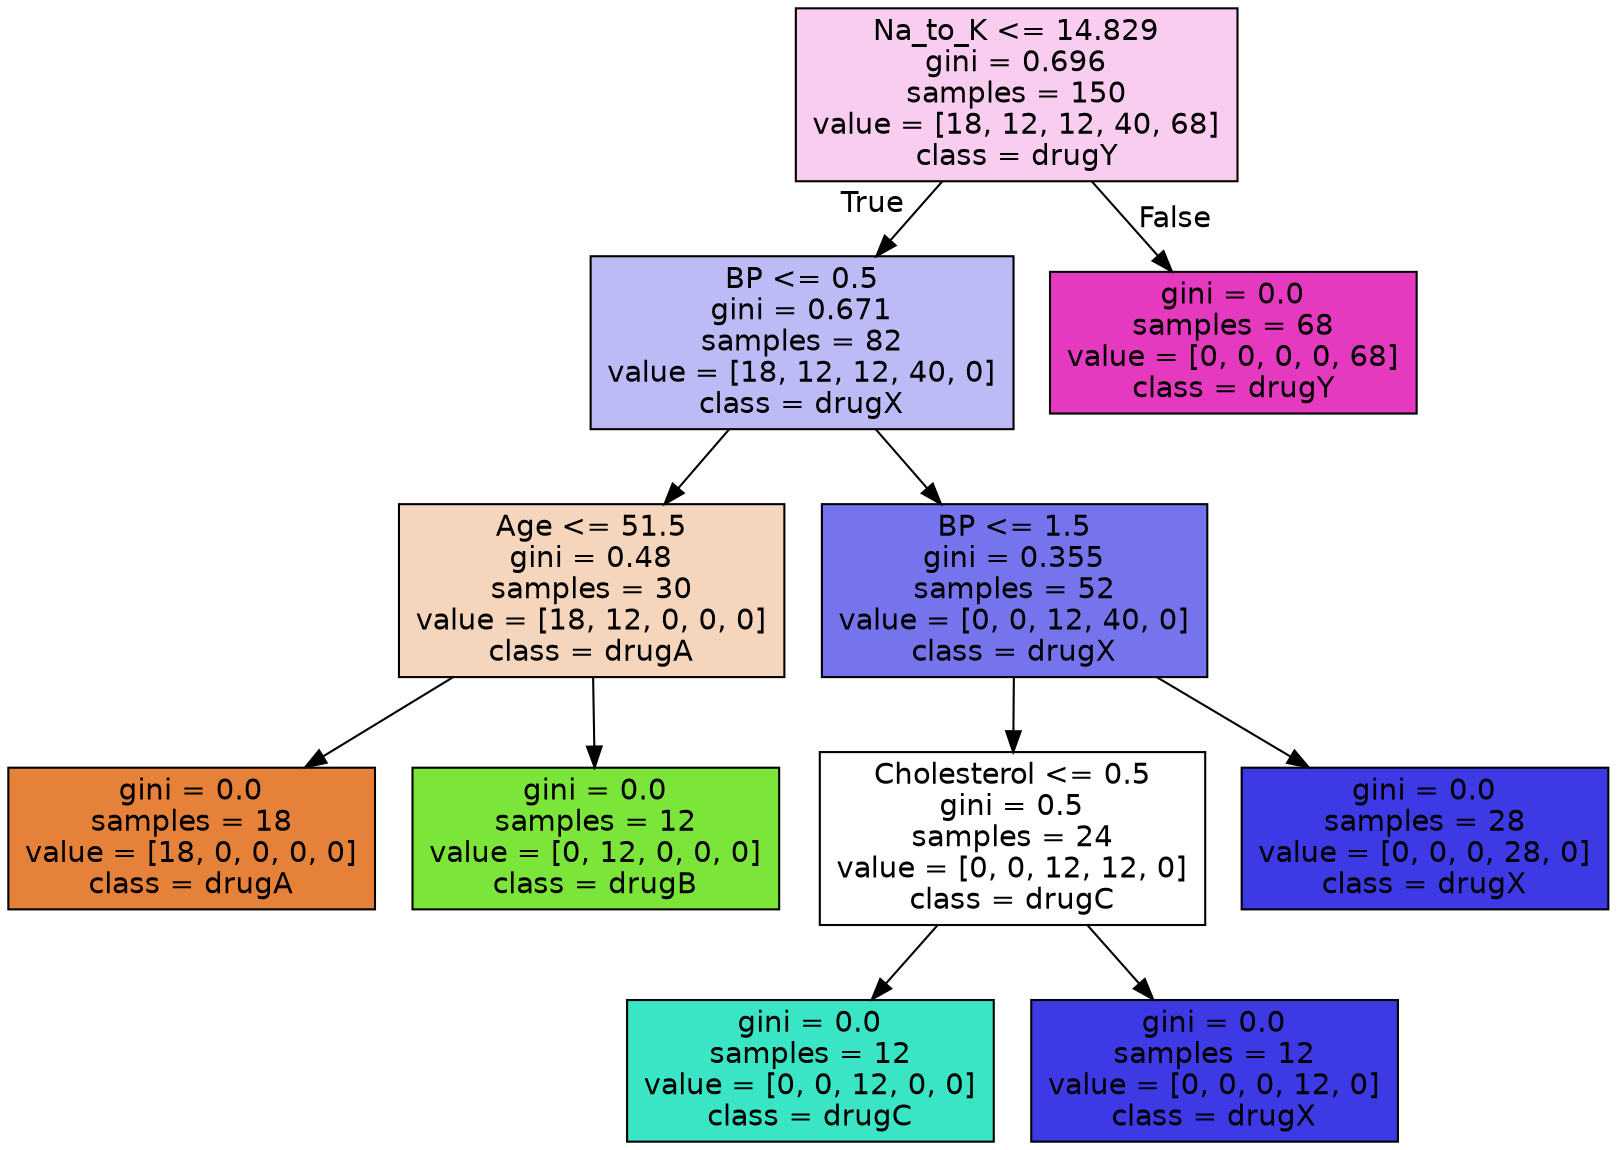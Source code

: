 digraph Tree {
node [shape=box, style="filled", color="black", fontname="helvetica"] ;
edge [fontname="helvetica"] ;
0 [label="Na_to_K <= 14.829\ngini = 0.696\nsamples = 150\nvalue = [18, 12, 12, 40, 68]\nclass = drugY", fillcolor="#f8cdef"] ;
1 [label="BP <= 0.5\ngini = 0.671\nsamples = 82\nvalue = [18, 12, 12, 40, 0]\nclass = drugX", fillcolor="#bcbbf6"] ;
0 -> 1 [labeldistance=2.5, labelangle=45, headlabel="True"] ;
2 [label="Age <= 51.5\ngini = 0.48\nsamples = 30\nvalue = [18, 12, 0, 0, 0]\nclass = drugA", fillcolor="#f6d5bd"] ;
1 -> 2 ;
3 [label="gini = 0.0\nsamples = 18\nvalue = [18, 0, 0, 0, 0]\nclass = drugA", fillcolor="#e58139"] ;
2 -> 3 ;
4 [label="gini = 0.0\nsamples = 12\nvalue = [0, 12, 0, 0, 0]\nclass = drugB", fillcolor="#7be539"] ;
2 -> 4 ;
5 [label="BP <= 1.5\ngini = 0.355\nsamples = 52\nvalue = [0, 0, 12, 40, 0]\nclass = drugX", fillcolor="#7674ed"] ;
1 -> 5 ;
6 [label="Cholesterol <= 0.5\ngini = 0.5\nsamples = 24\nvalue = [0, 0, 12, 12, 0]\nclass = drugC", fillcolor="#ffffff"] ;
5 -> 6 ;
7 [label="gini = 0.0\nsamples = 12\nvalue = [0, 0, 12, 0, 0]\nclass = drugC", fillcolor="#39e5c5"] ;
6 -> 7 ;
8 [label="gini = 0.0\nsamples = 12\nvalue = [0, 0, 0, 12, 0]\nclass = drugX", fillcolor="#3c39e5"] ;
6 -> 8 ;
9 [label="gini = 0.0\nsamples = 28\nvalue = [0, 0, 0, 28, 0]\nclass = drugX", fillcolor="#3c39e5"] ;
5 -> 9 ;
10 [label="gini = 0.0\nsamples = 68\nvalue = [0, 0, 0, 0, 68]\nclass = drugY", fillcolor="#e539c0"] ;
0 -> 10 [labeldistance=2.5, labelangle=-45, headlabel="False"] ;
}
